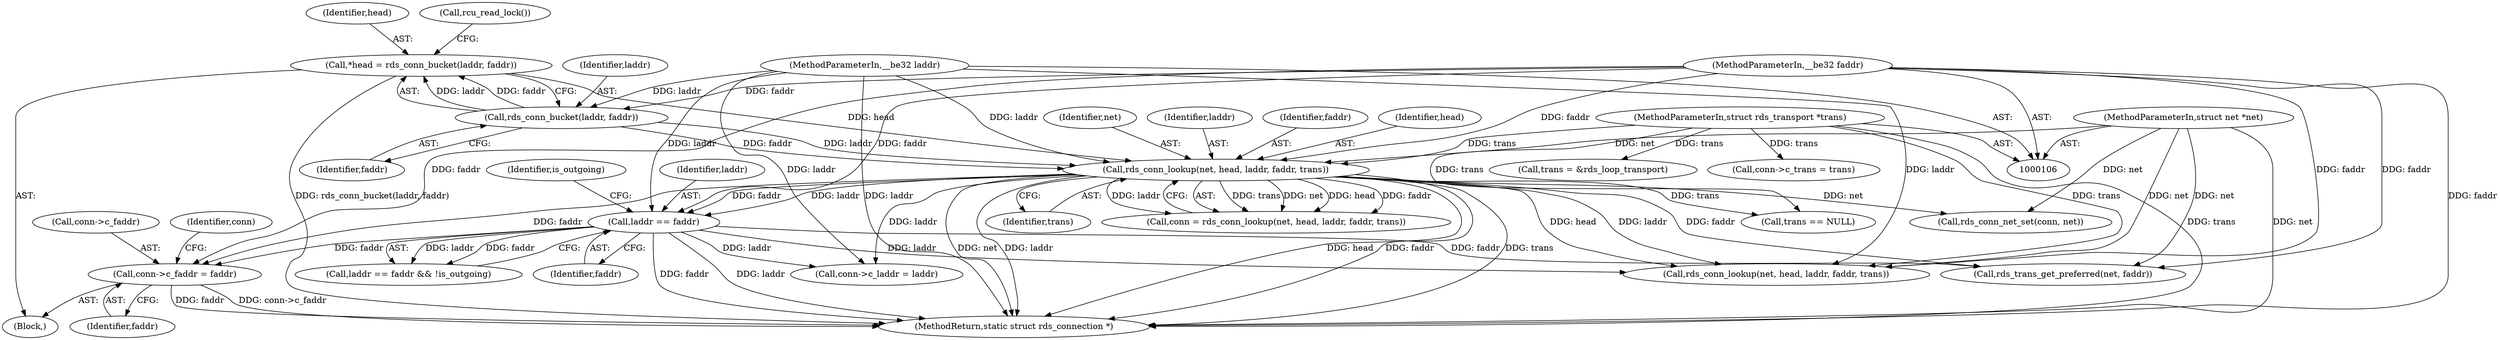 digraph "0_linux_8c7188b23474cca017b3ef354c4a58456f68303a@pointer" {
"1000195" [label="(Call,conn->c_faddr = faddr)"];
"1000152" [label="(Call,laddr == faddr)"];
"1000131" [label="(Call,rds_conn_lookup(net, head, laddr, faddr, trans))"];
"1000107" [label="(MethodParameterIn,struct net *net)"];
"1000120" [label="(Call,*head = rds_conn_bucket(laddr, faddr))"];
"1000122" [label="(Call,rds_conn_bucket(laddr, faddr))"];
"1000108" [label="(MethodParameterIn,__be32 laddr)"];
"1000109" [label="(MethodParameterIn,__be32 faddr)"];
"1000110" [label="(MethodParameterIn,struct rds_transport *trans)"];
"1000199" [label="(Identifier,faddr)"];
"1000113" [label="(Block,)"];
"1000265" [label="(Call,trans = &rds_loop_transport)"];
"1000190" [label="(Call,conn->c_laddr = laddr)"];
"1000108" [label="(MethodParameterIn,__be32 laddr)"];
"1000122" [label="(Call,rds_conn_bucket(laddr, faddr))"];
"1000123" [label="(Identifier,laddr)"];
"1000156" [label="(Identifier,is_outgoing)"];
"1000195" [label="(Call,conn->c_faddr = faddr)"];
"1000151" [label="(Call,laddr == faddr && !is_outgoing)"];
"1000134" [label="(Identifier,laddr)"];
"1000110" [label="(MethodParameterIn,struct rds_transport *trans)"];
"1000283" [label="(Call,conn->c_trans = trans)"];
"1000421" [label="(Call,rds_conn_lookup(net, head, laddr, faddr, trans))"];
"1000135" [label="(Identifier,faddr)"];
"1000459" [label="(MethodReturn,static struct rds_connection *)"];
"1000107" [label="(MethodParameterIn,struct net *net)"];
"1000121" [label="(Identifier,head)"];
"1000152" [label="(Call,laddr == faddr)"];
"1000245" [label="(Call,rds_trans_get_preferred(net, faddr))"];
"1000133" [label="(Identifier,head)"];
"1000153" [label="(Identifier,laddr)"];
"1000120" [label="(Call,*head = rds_conn_bucket(laddr, faddr))"];
"1000136" [label="(Identifier,trans)"];
"1000129" [label="(Call,conn = rds_conn_lookup(net, head, laddr, faddr, trans))"];
"1000109" [label="(MethodParameterIn,__be32 faddr)"];
"1000270" [label="(Call,trans == NULL)"];
"1000196" [label="(Call,conn->c_faddr)"];
"1000203" [label="(Identifier,conn)"];
"1000131" [label="(Call,rds_conn_lookup(net, head, laddr, faddr, trans))"];
"1000132" [label="(Identifier,net)"];
"1000154" [label="(Identifier,faddr)"];
"1000128" [label="(Call,rcu_read_lock())"];
"1000124" [label="(Identifier,faddr)"];
"1000210" [label="(Call,rds_conn_net_set(conn, net))"];
"1000195" -> "1000113"  [label="AST: "];
"1000195" -> "1000199"  [label="CFG: "];
"1000196" -> "1000195"  [label="AST: "];
"1000199" -> "1000195"  [label="AST: "];
"1000203" -> "1000195"  [label="CFG: "];
"1000195" -> "1000459"  [label="DDG: faddr"];
"1000195" -> "1000459"  [label="DDG: conn->c_faddr"];
"1000152" -> "1000195"  [label="DDG: faddr"];
"1000131" -> "1000195"  [label="DDG: faddr"];
"1000109" -> "1000195"  [label="DDG: faddr"];
"1000152" -> "1000151"  [label="AST: "];
"1000152" -> "1000154"  [label="CFG: "];
"1000153" -> "1000152"  [label="AST: "];
"1000154" -> "1000152"  [label="AST: "];
"1000156" -> "1000152"  [label="CFG: "];
"1000151" -> "1000152"  [label="CFG: "];
"1000152" -> "1000459"  [label="DDG: laddr"];
"1000152" -> "1000459"  [label="DDG: faddr"];
"1000152" -> "1000151"  [label="DDG: laddr"];
"1000152" -> "1000151"  [label="DDG: faddr"];
"1000131" -> "1000152"  [label="DDG: laddr"];
"1000131" -> "1000152"  [label="DDG: faddr"];
"1000108" -> "1000152"  [label="DDG: laddr"];
"1000109" -> "1000152"  [label="DDG: faddr"];
"1000152" -> "1000190"  [label="DDG: laddr"];
"1000152" -> "1000245"  [label="DDG: faddr"];
"1000152" -> "1000421"  [label="DDG: laddr"];
"1000131" -> "1000129"  [label="AST: "];
"1000131" -> "1000136"  [label="CFG: "];
"1000132" -> "1000131"  [label="AST: "];
"1000133" -> "1000131"  [label="AST: "];
"1000134" -> "1000131"  [label="AST: "];
"1000135" -> "1000131"  [label="AST: "];
"1000136" -> "1000131"  [label="AST: "];
"1000129" -> "1000131"  [label="CFG: "];
"1000131" -> "1000459"  [label="DDG: net"];
"1000131" -> "1000459"  [label="DDG: laddr"];
"1000131" -> "1000459"  [label="DDG: head"];
"1000131" -> "1000459"  [label="DDG: faddr"];
"1000131" -> "1000459"  [label="DDG: trans"];
"1000131" -> "1000129"  [label="DDG: trans"];
"1000131" -> "1000129"  [label="DDG: net"];
"1000131" -> "1000129"  [label="DDG: head"];
"1000131" -> "1000129"  [label="DDG: faddr"];
"1000131" -> "1000129"  [label="DDG: laddr"];
"1000107" -> "1000131"  [label="DDG: net"];
"1000120" -> "1000131"  [label="DDG: head"];
"1000122" -> "1000131"  [label="DDG: laddr"];
"1000122" -> "1000131"  [label="DDG: faddr"];
"1000108" -> "1000131"  [label="DDG: laddr"];
"1000109" -> "1000131"  [label="DDG: faddr"];
"1000110" -> "1000131"  [label="DDG: trans"];
"1000131" -> "1000190"  [label="DDG: laddr"];
"1000131" -> "1000210"  [label="DDG: net"];
"1000131" -> "1000245"  [label="DDG: faddr"];
"1000131" -> "1000270"  [label="DDG: trans"];
"1000131" -> "1000421"  [label="DDG: head"];
"1000131" -> "1000421"  [label="DDG: laddr"];
"1000107" -> "1000106"  [label="AST: "];
"1000107" -> "1000459"  [label="DDG: net"];
"1000107" -> "1000210"  [label="DDG: net"];
"1000107" -> "1000245"  [label="DDG: net"];
"1000107" -> "1000421"  [label="DDG: net"];
"1000120" -> "1000113"  [label="AST: "];
"1000120" -> "1000122"  [label="CFG: "];
"1000121" -> "1000120"  [label="AST: "];
"1000122" -> "1000120"  [label="AST: "];
"1000128" -> "1000120"  [label="CFG: "];
"1000120" -> "1000459"  [label="DDG: rds_conn_bucket(laddr, faddr)"];
"1000122" -> "1000120"  [label="DDG: laddr"];
"1000122" -> "1000120"  [label="DDG: faddr"];
"1000122" -> "1000124"  [label="CFG: "];
"1000123" -> "1000122"  [label="AST: "];
"1000124" -> "1000122"  [label="AST: "];
"1000108" -> "1000122"  [label="DDG: laddr"];
"1000109" -> "1000122"  [label="DDG: faddr"];
"1000108" -> "1000106"  [label="AST: "];
"1000108" -> "1000459"  [label="DDG: laddr"];
"1000108" -> "1000190"  [label="DDG: laddr"];
"1000108" -> "1000421"  [label="DDG: laddr"];
"1000109" -> "1000106"  [label="AST: "];
"1000109" -> "1000459"  [label="DDG: faddr"];
"1000109" -> "1000245"  [label="DDG: faddr"];
"1000109" -> "1000421"  [label="DDG: faddr"];
"1000110" -> "1000106"  [label="AST: "];
"1000110" -> "1000459"  [label="DDG: trans"];
"1000110" -> "1000265"  [label="DDG: trans"];
"1000110" -> "1000270"  [label="DDG: trans"];
"1000110" -> "1000283"  [label="DDG: trans"];
"1000110" -> "1000421"  [label="DDG: trans"];
}
